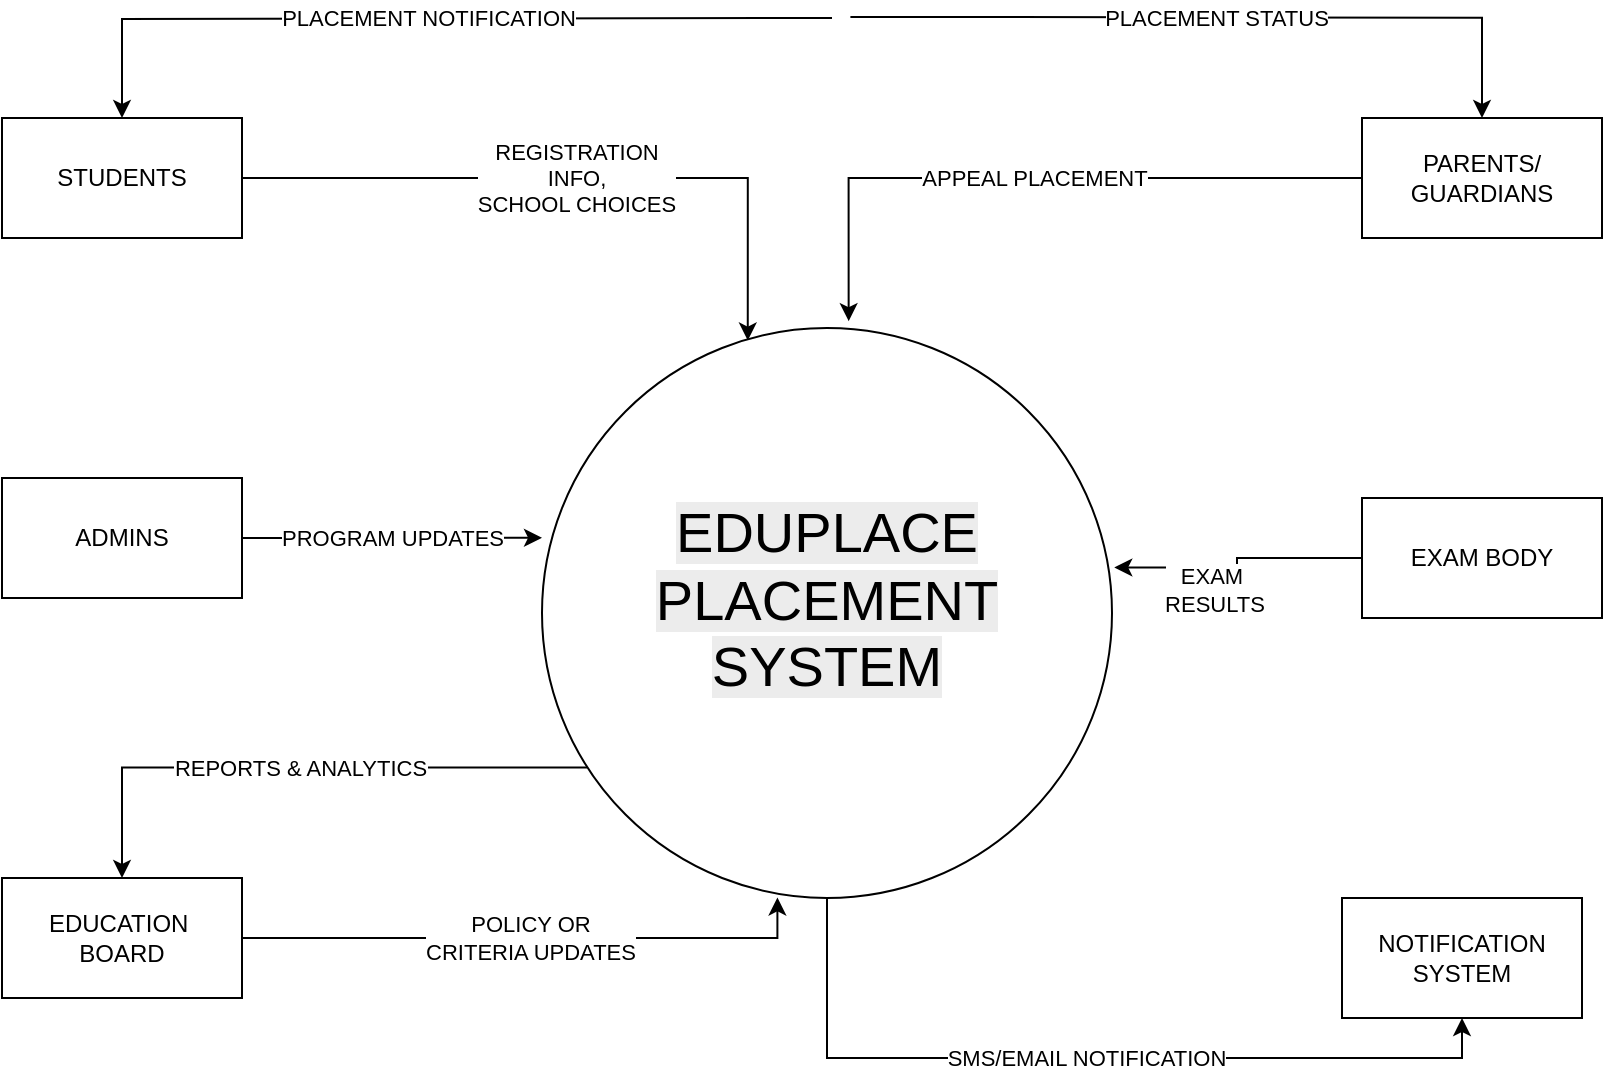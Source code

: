<mxfile version="27.2.0">
  <diagram name="Page-1" id="2-kdFgwVh1MZ08dabuDQ">
    <mxGraphModel dx="1281" dy="608" grid="1" gridSize="10" guides="1" tooltips="1" connect="1" arrows="1" fold="1" page="1" pageScale="1" pageWidth="850" pageHeight="1100" math="0" shadow="0">
      <root>
        <mxCell id="0" />
        <mxCell id="1" parent="0" />
        <mxCell id="dDX9eCg_y7_qkR6zyex2-1" value="STUDENTS" style="rounded=0;whiteSpace=wrap;html=1;" parent="1" vertex="1">
          <mxGeometry x="30" y="250" width="120" height="60" as="geometry" />
        </mxCell>
        <mxCell id="dDX9eCg_y7_qkR6zyex2-2" value="PARENTS/&lt;div&gt;GUARDIANS&lt;/div&gt;" style="rounded=0;whiteSpace=wrap;html=1;" parent="1" vertex="1">
          <mxGeometry x="710" y="250" width="120" height="60" as="geometry" />
        </mxCell>
        <mxCell id="dDX9eCg_y7_qkR6zyex2-3" value="ADMINS" style="rounded=0;whiteSpace=wrap;html=1;" parent="1" vertex="1">
          <mxGeometry x="30" y="430" width="120" height="60" as="geometry" />
        </mxCell>
        <mxCell id="dDX9eCg_y7_qkR6zyex2-4" value="EXAM BODY" style="rounded=0;whiteSpace=wrap;html=1;" parent="1" vertex="1">
          <mxGeometry x="710" y="440" width="120" height="60" as="geometry" />
        </mxCell>
        <mxCell id="dDX9eCg_y7_qkR6zyex2-5" value="EDUCATION&amp;nbsp;&lt;div&gt;BOARD&lt;/div&gt;" style="rounded=0;whiteSpace=wrap;html=1;" parent="1" vertex="1">
          <mxGeometry x="30" y="630" width="120" height="60" as="geometry" />
        </mxCell>
        <mxCell id="dDX9eCg_y7_qkR6zyex2-6" value="NOTIFICATION SYSTEM" style="rounded=0;whiteSpace=wrap;html=1;" parent="1" vertex="1">
          <mxGeometry x="700" y="640" width="120" height="60" as="geometry" />
        </mxCell>
        <mxCell id="dDX9eCg_y7_qkR6zyex2-16" value="PLACEMENT NOTIFICATION" style="edgeStyle=orthogonalEdgeStyle;rounded=0;orthogonalLoop=1;jettySize=auto;html=1;entryX=0.5;entryY=0;entryDx=0;entryDy=0;exitX=0.5;exitY=0;exitDx=0;exitDy=0;" parent="1" target="dDX9eCg_y7_qkR6zyex2-1" edge="1">
          <mxGeometry relative="1" as="geometry">
            <mxPoint x="445" y="200" as="sourcePoint" />
          </mxGeometry>
        </mxCell>
        <mxCell id="dDX9eCg_y7_qkR6zyex2-17" value="PLACEMENT STATUS" style="edgeStyle=orthogonalEdgeStyle;rounded=0;orthogonalLoop=1;jettySize=auto;html=1;entryX=0.5;entryY=0;entryDx=0;entryDy=0;exitX=0.54;exitY=-0.001;exitDx=0;exitDy=0;exitPerimeter=0;" parent="1" target="dDX9eCg_y7_qkR6zyex2-2" edge="1">
          <mxGeometry relative="1" as="geometry">
            <mxPoint x="454.2" y="199.44" as="sourcePoint" />
          </mxGeometry>
        </mxCell>
        <mxCell id="dDX9eCg_y7_qkR6zyex2-18" value="REPORTS &amp;amp; ANALYTICS" style="edgeStyle=orthogonalEdgeStyle;rounded=0;orthogonalLoop=1;jettySize=auto;html=1;entryX=0.5;entryY=0;entryDx=0;entryDy=0;exitX=0.079;exitY=0.771;exitDx=0;exitDy=0;exitPerimeter=0;" parent="1" source="hXi3zAvZ6b_B-A3cpsxD-2" target="dDX9eCg_y7_qkR6zyex2-5" edge="1">
          <mxGeometry relative="1" as="geometry">
            <mxPoint x="280" y="570" as="sourcePoint" />
          </mxGeometry>
        </mxCell>
        <mxCell id="dDX9eCg_y7_qkR6zyex2-19" value="SMS/EMAIL NOTIFICATION" style="edgeStyle=orthogonalEdgeStyle;rounded=0;orthogonalLoop=1;jettySize=auto;html=1;entryX=0.5;entryY=1;entryDx=0;entryDy=0;exitX=0.5;exitY=1;exitDx=0;exitDy=0;" parent="1" source="hXi3zAvZ6b_B-A3cpsxD-2" target="dDX9eCg_y7_qkR6zyex2-6" edge="1">
          <mxGeometry relative="1" as="geometry">
            <mxPoint x="445" y="760" as="sourcePoint" />
          </mxGeometry>
        </mxCell>
        <mxCell id="dDX9eCg_y7_qkR6zyex2-8" value="REGISTRATION&lt;div&gt;INFO,&lt;/div&gt;&lt;div&gt;SCHOOL CHOICES&lt;/div&gt;" style="edgeStyle=orthogonalEdgeStyle;rounded=0;orthogonalLoop=1;jettySize=auto;html=1;entryX=0.361;entryY=0.022;entryDx=0;entryDy=0;entryPerimeter=0;" parent="1" source="dDX9eCg_y7_qkR6zyex2-1" target="hXi3zAvZ6b_B-A3cpsxD-2" edge="1">
          <mxGeometry relative="1" as="geometry">
            <mxPoint x="330" y="280.64" as="targetPoint" />
          </mxGeometry>
        </mxCell>
        <mxCell id="dDX9eCg_y7_qkR6zyex2-9" value="PROGRAM UPDATES" style="edgeStyle=orthogonalEdgeStyle;rounded=0;orthogonalLoop=1;jettySize=auto;html=1;entryX=0;entryY=0.368;entryDx=0;entryDy=0;entryPerimeter=0;" parent="1" source="dDX9eCg_y7_qkR6zyex2-3" target="hXi3zAvZ6b_B-A3cpsxD-2" edge="1">
          <mxGeometry relative="1" as="geometry">
            <mxPoint x="328.62" y="470.48" as="targetPoint" />
          </mxGeometry>
        </mxCell>
        <mxCell id="dDX9eCg_y7_qkR6zyex2-10" value="POLICY OR&lt;div&gt;CRITERIA UPDATES&lt;/div&gt;" style="edgeStyle=orthogonalEdgeStyle;rounded=0;orthogonalLoop=1;jettySize=auto;html=1;entryX=0.413;entryY=0.999;entryDx=0;entryDy=0;entryPerimeter=0;" parent="1" source="dDX9eCg_y7_qkR6zyex2-5" target="hXi3zAvZ6b_B-A3cpsxD-2" edge="1">
          <mxGeometry relative="1" as="geometry">
            <mxPoint x="380" y="680" as="targetPoint" />
          </mxGeometry>
        </mxCell>
        <mxCell id="dDX9eCg_y7_qkR6zyex2-12" value="EXAM&amp;nbsp;&lt;div&gt;RESULTS&lt;/div&gt;" style="edgeStyle=orthogonalEdgeStyle;rounded=0;orthogonalLoop=1;jettySize=auto;html=1;entryX=1.004;entryY=0.42;entryDx=0;entryDy=0;entryPerimeter=0;" parent="1" source="dDX9eCg_y7_qkR6zyex2-4" target="hXi3zAvZ6b_B-A3cpsxD-2" edge="1">
          <mxGeometry x="0.229" y="11" relative="1" as="geometry">
            <mxPoint x="560.46" y="470.48" as="targetPoint" />
            <mxPoint as="offset" />
          </mxGeometry>
        </mxCell>
        <mxCell id="dDX9eCg_y7_qkR6zyex2-13" value="APPEAL PLACEMENT" style="edgeStyle=orthogonalEdgeStyle;rounded=0;orthogonalLoop=1;jettySize=auto;html=1;entryX=0.538;entryY=-0.012;entryDx=0;entryDy=0;entryPerimeter=0;" parent="1" source="dDX9eCg_y7_qkR6zyex2-2" target="hXi3zAvZ6b_B-A3cpsxD-2" edge="1">
          <mxGeometry relative="1" as="geometry">
            <mxPoint x="560.46" y="279.52" as="targetPoint" />
          </mxGeometry>
        </mxCell>
        <mxCell id="hXi3zAvZ6b_B-A3cpsxD-2" value="&#xa;&lt;span style=&quot;color: rgb(0, 0, 0); font-family: Helvetica; font-size: 28px; font-style: normal; font-variant-ligatures: normal; font-variant-caps: normal; font-weight: 400; letter-spacing: normal; orphans: 2; text-align: center; text-indent: 0px; text-transform: none; widows: 2; word-spacing: 0px; -webkit-text-stroke-width: 0px; white-space: normal; background-color: rgb(236, 236, 236); text-decoration-thickness: initial; text-decoration-style: initial; text-decoration-color: initial; display: inline !important; float: none;&quot;&gt;EDUPLACE PLACEMENT SYSTEM&lt;/span&gt;&#xa;&#xa;" style="ellipse;whiteSpace=wrap;html=1;aspect=fixed;" vertex="1" parent="1">
          <mxGeometry x="300" y="355" width="285" height="285" as="geometry" />
        </mxCell>
      </root>
    </mxGraphModel>
  </diagram>
</mxfile>
